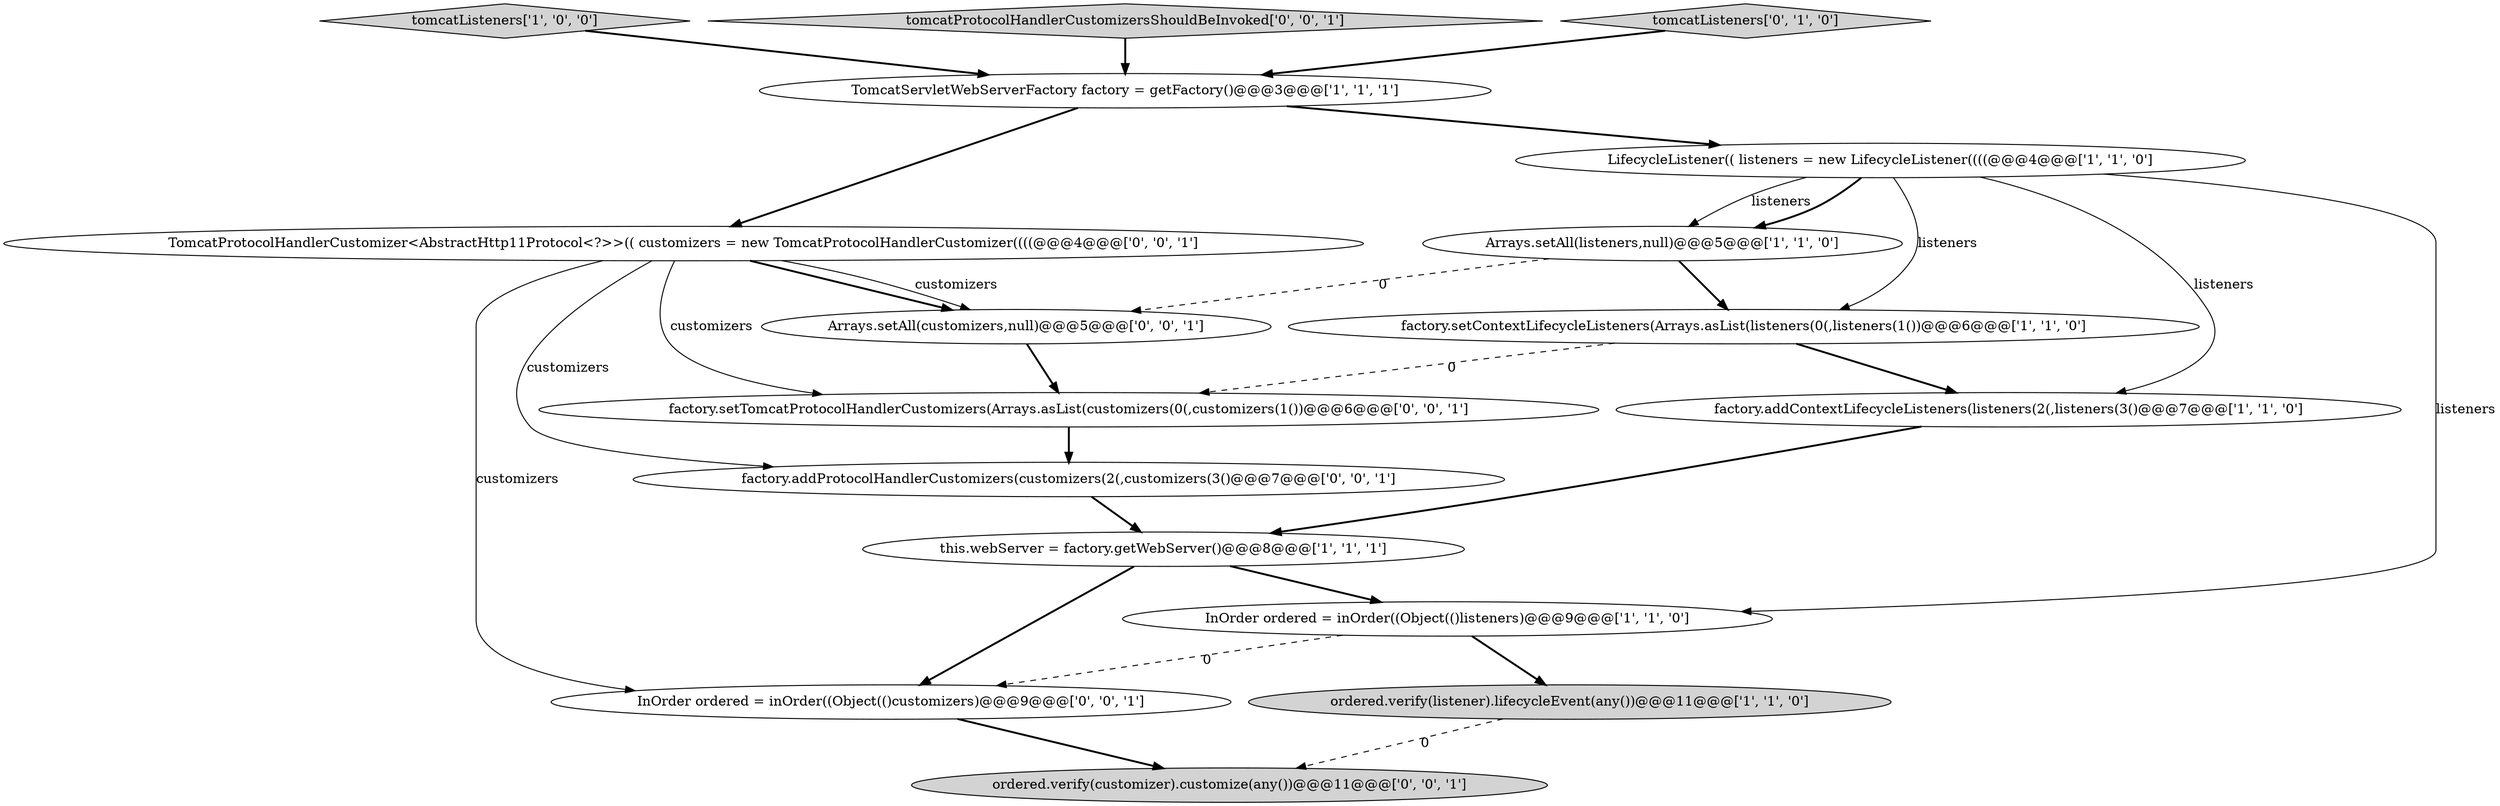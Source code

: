 digraph {
16 [style = filled, label = "InOrder ordered = inOrder((Object(()customizers)@@@9@@@['0', '0', '1']", fillcolor = white, shape = ellipse image = "AAA0AAABBB3BBB"];
2 [style = filled, label = "tomcatListeners['1', '0', '0']", fillcolor = lightgray, shape = diamond image = "AAA0AAABBB1BBB"];
12 [style = filled, label = "TomcatProtocolHandlerCustomizer<AbstractHttp11Protocol<?>>(( customizers = new TomcatProtocolHandlerCustomizer((((@@@4@@@['0', '0', '1']", fillcolor = white, shape = ellipse image = "AAA0AAABBB3BBB"];
7 [style = filled, label = "LifecycleListener(( listeners = new LifecycleListener((((@@@4@@@['1', '1', '0']", fillcolor = white, shape = ellipse image = "AAA0AAABBB1BBB"];
3 [style = filled, label = "this.webServer = factory.getWebServer()@@@8@@@['1', '1', '1']", fillcolor = white, shape = ellipse image = "AAA0AAABBB1BBB"];
11 [style = filled, label = "tomcatProtocolHandlerCustomizersShouldBeInvoked['0', '0', '1']", fillcolor = lightgray, shape = diamond image = "AAA0AAABBB3BBB"];
5 [style = filled, label = "ordered.verify(listener).lifecycleEvent(any())@@@11@@@['1', '1', '0']", fillcolor = lightgray, shape = ellipse image = "AAA0AAABBB1BBB"];
8 [style = filled, label = "Arrays.setAll(listeners,null)@@@5@@@['1', '1', '0']", fillcolor = white, shape = ellipse image = "AAA0AAABBB1BBB"];
10 [style = filled, label = "Arrays.setAll(customizers,null)@@@5@@@['0', '0', '1']", fillcolor = white, shape = ellipse image = "AAA0AAABBB3BBB"];
13 [style = filled, label = "ordered.verify(customizer).customize(any())@@@11@@@['0', '0', '1']", fillcolor = lightgray, shape = ellipse image = "AAA0AAABBB3BBB"];
14 [style = filled, label = "factory.addProtocolHandlerCustomizers(customizers(2(,customizers(3()@@@7@@@['0', '0', '1']", fillcolor = white, shape = ellipse image = "AAA0AAABBB3BBB"];
1 [style = filled, label = "factory.addContextLifecycleListeners(listeners(2(,listeners(3()@@@7@@@['1', '1', '0']", fillcolor = white, shape = ellipse image = "AAA0AAABBB1BBB"];
4 [style = filled, label = "factory.setContextLifecycleListeners(Arrays.asList(listeners(0(,listeners(1())@@@6@@@['1', '1', '0']", fillcolor = white, shape = ellipse image = "AAA0AAABBB1BBB"];
15 [style = filled, label = "factory.setTomcatProtocolHandlerCustomizers(Arrays.asList(customizers(0(,customizers(1())@@@6@@@['0', '0', '1']", fillcolor = white, shape = ellipse image = "AAA0AAABBB3BBB"];
0 [style = filled, label = "InOrder ordered = inOrder((Object(()listeners)@@@9@@@['1', '1', '0']", fillcolor = white, shape = ellipse image = "AAA0AAABBB1BBB"];
6 [style = filled, label = "TomcatServletWebServerFactory factory = getFactory()@@@3@@@['1', '1', '1']", fillcolor = white, shape = ellipse image = "AAA0AAABBB1BBB"];
9 [style = filled, label = "tomcatListeners['0', '1', '0']", fillcolor = lightgray, shape = diamond image = "AAA0AAABBB2BBB"];
5->13 [style = dashed, label="0"];
14->3 [style = bold, label=""];
16->13 [style = bold, label=""];
7->1 [style = solid, label="listeners"];
8->10 [style = dashed, label="0"];
10->15 [style = bold, label=""];
15->14 [style = bold, label=""];
7->0 [style = solid, label="listeners"];
2->6 [style = bold, label=""];
7->8 [style = solid, label="listeners"];
11->6 [style = bold, label=""];
12->15 [style = solid, label="customizers"];
12->16 [style = solid, label="customizers"];
0->16 [style = dashed, label="0"];
1->3 [style = bold, label=""];
3->16 [style = bold, label=""];
7->8 [style = bold, label=""];
3->0 [style = bold, label=""];
9->6 [style = bold, label=""];
12->14 [style = solid, label="customizers"];
12->10 [style = bold, label=""];
4->15 [style = dashed, label="0"];
4->1 [style = bold, label=""];
7->4 [style = solid, label="listeners"];
8->4 [style = bold, label=""];
6->7 [style = bold, label=""];
12->10 [style = solid, label="customizers"];
0->5 [style = bold, label=""];
6->12 [style = bold, label=""];
}
